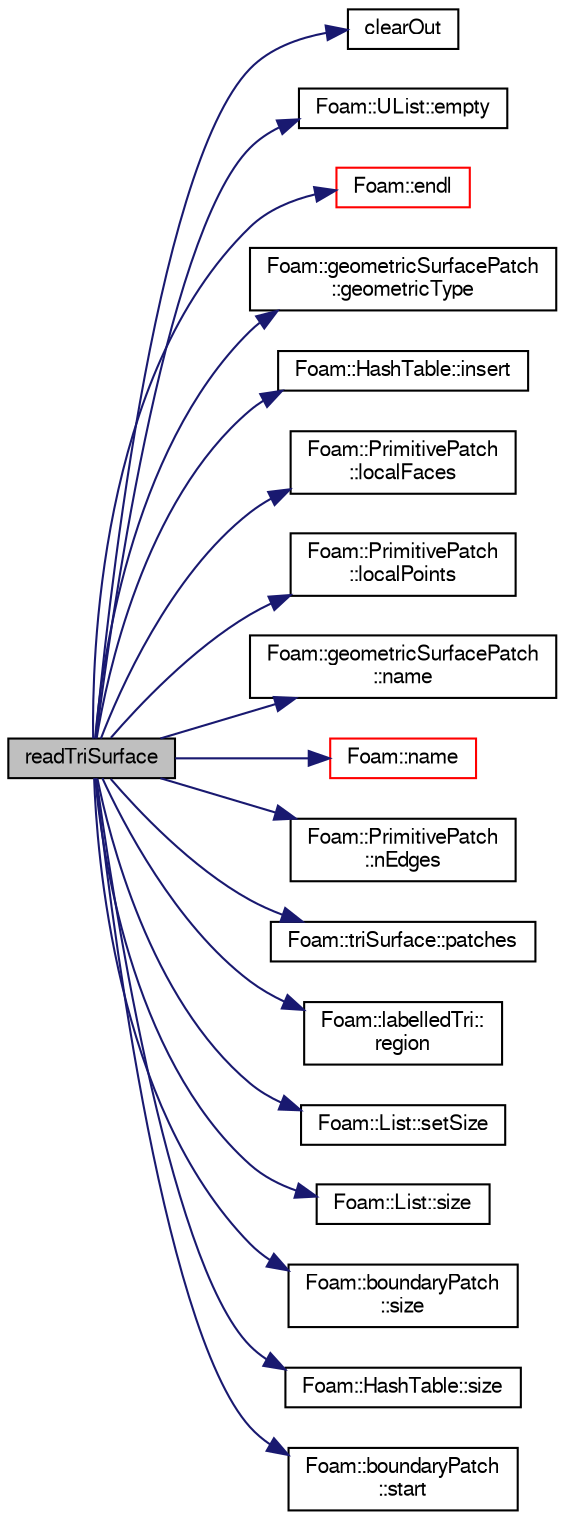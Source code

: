 digraph "readTriSurface"
{
  bgcolor="transparent";
  edge [fontname="FreeSans",fontsize="10",labelfontname="FreeSans",labelfontsize="10"];
  node [fontname="FreeSans",fontsize="10",shape=record];
  rankdir="LR";
  Node752 [label="readTriSurface",height=0.2,width=0.4,color="black", fillcolor="grey75", style="filled", fontcolor="black"];
  Node752 -> Node753 [color="midnightblue",fontsize="10",style="solid",fontname="FreeSans"];
  Node753 [label="clearOut",height=0.2,width=0.4,color="black",URL="$a21430.html#af320697688df08f1438d37a86bcaf25d"];
  Node752 -> Node754 [color="midnightblue",fontsize="10",style="solid",fontname="FreeSans"];
  Node754 [label="Foam::UList::empty",height=0.2,width=0.4,color="black",URL="$a25698.html#a644718bb2fb240de962dc3c9a1fdf0dc",tooltip="Return true if the UList is empty (ie, size() is zero). "];
  Node752 -> Node755 [color="midnightblue",fontsize="10",style="solid",fontname="FreeSans"];
  Node755 [label="Foam::endl",height=0.2,width=0.4,color="red",URL="$a21124.html#a2db8fe02a0d3909e9351bb4275b23ce4",tooltip="Add newline and flush stream. "];
  Node752 -> Node757 [color="midnightblue",fontsize="10",style="solid",fontname="FreeSans"];
  Node757 [label="Foam::geometricSurfacePatch\l::geometricType",height=0.2,width=0.4,color="black",URL="$a30586.html#a967567a5655f1235435d6e7518a445a6",tooltip="Return the type of the patch. "];
  Node752 -> Node758 [color="midnightblue",fontsize="10",style="solid",fontname="FreeSans"];
  Node758 [label="Foam::HashTable::insert",height=0.2,width=0.4,color="black",URL="$a25702.html#a5eee1e0e199ad59b9cb3916cd42156e0",tooltip="Insert a new hashedEntry. "];
  Node752 -> Node759 [color="midnightblue",fontsize="10",style="solid",fontname="FreeSans"];
  Node759 [label="Foam::PrimitivePatch\l::localFaces",height=0.2,width=0.4,color="black",URL="$a27538.html#aa4bd29e9c9de3d53e26aa2bf2e803c60",tooltip="Return patch faces addressing into local point list. "];
  Node752 -> Node760 [color="midnightblue",fontsize="10",style="solid",fontname="FreeSans"];
  Node760 [label="Foam::PrimitivePatch\l::localPoints",height=0.2,width=0.4,color="black",URL="$a27538.html#aca6c65ee2831bb6795149af7635640a2",tooltip="Return pointField of points in patch. "];
  Node752 -> Node761 [color="midnightblue",fontsize="10",style="solid",fontname="FreeSans"];
  Node761 [label="Foam::geometricSurfacePatch\l::name",height=0.2,width=0.4,color="black",URL="$a30586.html#acc80e00a8ac919288fb55bd14cc88bf6",tooltip="Return name. "];
  Node752 -> Node762 [color="midnightblue",fontsize="10",style="solid",fontname="FreeSans"];
  Node762 [label="Foam::name",height=0.2,width=0.4,color="red",URL="$a21124.html#adcb0df2bd4953cb6bb390272d8263c3a",tooltip="Return a string representation of a complex. "];
  Node752 -> Node765 [color="midnightblue",fontsize="10",style="solid",fontname="FreeSans"];
  Node765 [label="Foam::PrimitivePatch\l::nEdges",height=0.2,width=0.4,color="black",URL="$a27538.html#a086513bcff1a3f1684e1a3879dd90deb",tooltip="Return number of edges in patch. "];
  Node752 -> Node766 [color="midnightblue",fontsize="10",style="solid",fontname="FreeSans"];
  Node766 [label="Foam::triSurface::patches",height=0.2,width=0.4,color="black",URL="$a30598.html#a81f967856b4a58b0c942fe0a0dcdf627"];
  Node752 -> Node767 [color="midnightblue",fontsize="10",style="solid",fontname="FreeSans"];
  Node767 [label="Foam::labelledTri::\lregion",height=0.2,width=0.4,color="black",URL="$a30566.html#a479ccc53e021644167fe1099d4bede12",tooltip="Return region label. "];
  Node752 -> Node768 [color="midnightblue",fontsize="10",style="solid",fontname="FreeSans"];
  Node768 [label="Foam::List::setSize",height=0.2,width=0.4,color="black",URL="$a25694.html#aedb985ffeaf1bdbfeccc2a8730405703",tooltip="Reset size of List. "];
  Node752 -> Node769 [color="midnightblue",fontsize="10",style="solid",fontname="FreeSans"];
  Node769 [label="Foam::List::size",height=0.2,width=0.4,color="black",URL="$a25694.html#a8a5f6fa29bd4b500caf186f60245b384",tooltip="Override size to be inconsistent with allocated storage. "];
  Node752 -> Node770 [color="midnightblue",fontsize="10",style="solid",fontname="FreeSans"];
  Node770 [label="Foam::boundaryPatch\l::size",height=0.2,width=0.4,color="black",URL="$a21434.html#a9facbf0a118d395c89884e45a5ca4e4b"];
  Node752 -> Node771 [color="midnightblue",fontsize="10",style="solid",fontname="FreeSans"];
  Node771 [label="Foam::HashTable::size",height=0.2,width=0.4,color="black",URL="$a25702.html#a47b3bf30da1eb3ab8076b5fbe00e0494",tooltip="Return number of elements in table. "];
  Node752 -> Node772 [color="midnightblue",fontsize="10",style="solid",fontname="FreeSans"];
  Node772 [label="Foam::boundaryPatch\l::start",height=0.2,width=0.4,color="black",URL="$a21434.html#a6bfd3e3abb11e98bdb4b98671cec1234"];
}

